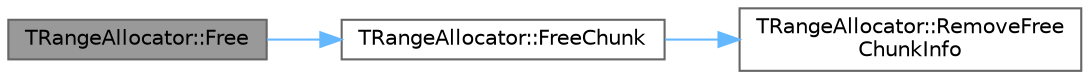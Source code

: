 digraph "TRangeAllocator::Free"
{
 // INTERACTIVE_SVG=YES
 // LATEX_PDF_SIZE
  bgcolor="transparent";
  edge [fontname=Helvetica,fontsize=10,labelfontname=Helvetica,labelfontsize=10];
  node [fontname=Helvetica,fontsize=10,shape=box,height=0.2,width=0.4];
  rankdir="LR";
  Node1 [id="Node000001",label="TRangeAllocator::Free",height=0.2,width=0.4,color="gray40", fillcolor="grey60", style="filled", fontcolor="black",tooltip=" "];
  Node1 -> Node2 [id="edge1_Node000001_Node000002",color="steelblue1",style="solid",tooltip=" "];
  Node2 [id="Node000002",label="TRangeAllocator::FreeChunk",height=0.2,width=0.4,color="grey40", fillcolor="white", style="filled",URL="$d6/d49/classTRangeAllocator.html#a71be396d1c9b39447eea9366d3b84932",tooltip=" "];
  Node2 -> Node3 [id="edge2_Node000002_Node000003",color="steelblue1",style="solid",tooltip=" "];
  Node3 [id="Node000003",label="TRangeAllocator::RemoveFree\lChunkInfo",height=0.2,width=0.4,color="grey40", fillcolor="white", style="filled",URL="$d6/d49/classTRangeAllocator.html#affc6d0a3b968e7980b8cba38c1af6924",tooltip=" "];
}
